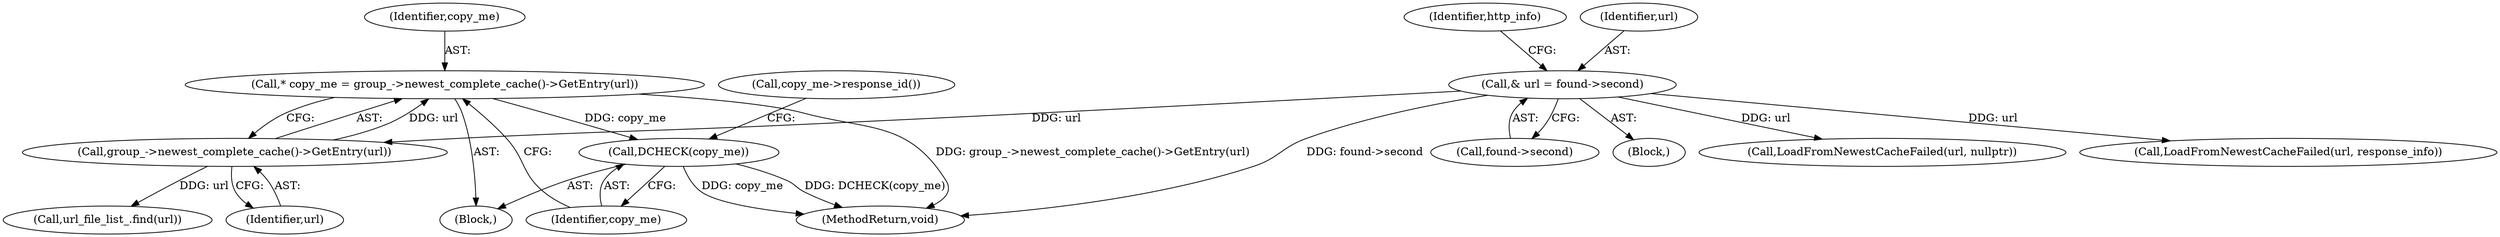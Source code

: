 digraph "0_Chrome_04aaacb936a08d70862d6d9d7e8354721ae46be8_30@API" {
"1000160" [label="(Call,* copy_me = group_->newest_complete_cache()->GetEntry(url))"];
"1000162" [label="(Call,group_->newest_complete_cache()->GetEntry(url))"];
"1000134" [label="(Call,& url = found->second)"];
"1000164" [label="(Call,DCHECK(copy_me))"];
"1000156" [label="(Block,)"];
"1000199" [label="(MethodReturn,void)"];
"1000162" [label="(Call,group_->newest_complete_cache()->GetEntry(url))"];
"1000136" [label="(Call,found->second)"];
"1000135" [label="(Identifier,url)"];
"1000141" [label="(Identifier,http_info)"];
"1000104" [label="(Block,)"];
"1000160" [label="(Call,* copy_me = group_->newest_complete_cache()->GetEntry(url))"];
"1000143" [label="(Call,LoadFromNewestCacheFailed(url, nullptr))"];
"1000134" [label="(Call,& url = found->second)"];
"1000164" [label="(Call,DCHECK(copy_me))"];
"1000172" [label="(Call,url_file_list_.find(url))"];
"1000165" [label="(Identifier,copy_me)"];
"1000161" [label="(Identifier,copy_me)"];
"1000163" [label="(Identifier,url)"];
"1000152" [label="(Call,LoadFromNewestCacheFailed(url, response_info))"];
"1000167" [label="(Call,copy_me->response_id())"];
"1000160" -> "1000156"  [label="AST: "];
"1000160" -> "1000162"  [label="CFG: "];
"1000161" -> "1000160"  [label="AST: "];
"1000162" -> "1000160"  [label="AST: "];
"1000165" -> "1000160"  [label="CFG: "];
"1000160" -> "1000199"  [label="DDG: group_->newest_complete_cache()->GetEntry(url)"];
"1000162" -> "1000160"  [label="DDG: url"];
"1000160" -> "1000164"  [label="DDG: copy_me"];
"1000162" -> "1000163"  [label="CFG: "];
"1000163" -> "1000162"  [label="AST: "];
"1000134" -> "1000162"  [label="DDG: url"];
"1000162" -> "1000172"  [label="DDG: url"];
"1000134" -> "1000104"  [label="AST: "];
"1000134" -> "1000136"  [label="CFG: "];
"1000135" -> "1000134"  [label="AST: "];
"1000136" -> "1000134"  [label="AST: "];
"1000141" -> "1000134"  [label="CFG: "];
"1000134" -> "1000199"  [label="DDG: found->second"];
"1000134" -> "1000143"  [label="DDG: url"];
"1000134" -> "1000152"  [label="DDG: url"];
"1000164" -> "1000156"  [label="AST: "];
"1000164" -> "1000165"  [label="CFG: "];
"1000165" -> "1000164"  [label="AST: "];
"1000167" -> "1000164"  [label="CFG: "];
"1000164" -> "1000199"  [label="DDG: DCHECK(copy_me)"];
"1000164" -> "1000199"  [label="DDG: copy_me"];
}
